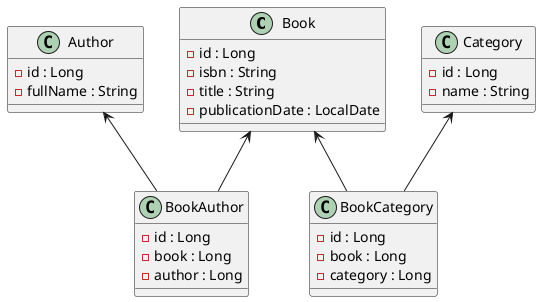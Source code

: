 @startuml

Book <-- BookAuthor
Book <-- BookCategory
Author <-- BookAuthor
Category <-- BookCategory

class Book {
-id : Long
-isbn : String
-title : String
-publicationDate : LocalDate
}

class BookAuthor {
-id : Long
-book : Long
-author : Long
}

class BookCategory {
-id : Long
-book : Long
-category : Long
}

class Author {
-id : Long
-fullName : String
}

class Category {
-id : Long
-name : String
}

@enduml